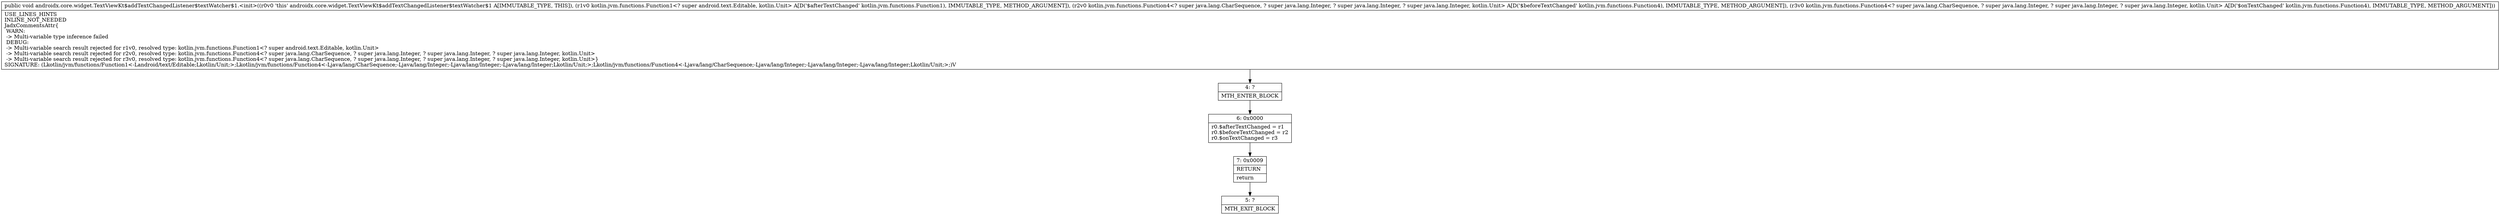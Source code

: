 digraph "CFG forandroidx.core.widget.TextViewKt$addTextChangedListener$textWatcher$1.\<init\>(Lkotlin\/jvm\/functions\/Function1;Lkotlin\/jvm\/functions\/Function4;Lkotlin\/jvm\/functions\/Function4;)V" {
Node_4 [shape=record,label="{4\:\ ?|MTH_ENTER_BLOCK\l}"];
Node_6 [shape=record,label="{6\:\ 0x0000|r0.$afterTextChanged = r1\lr0.$beforeTextChanged = r2\lr0.$onTextChanged = r3\l}"];
Node_7 [shape=record,label="{7\:\ 0x0009|RETURN\l|return\l}"];
Node_5 [shape=record,label="{5\:\ ?|MTH_EXIT_BLOCK\l}"];
MethodNode[shape=record,label="{public void androidx.core.widget.TextViewKt$addTextChangedListener$textWatcher$1.\<init\>((r0v0 'this' androidx.core.widget.TextViewKt$addTextChangedListener$textWatcher$1 A[IMMUTABLE_TYPE, THIS]), (r1v0 kotlin.jvm.functions.Function1\<? super android.text.Editable, kotlin.Unit\> A[D('$afterTextChanged' kotlin.jvm.functions.Function1), IMMUTABLE_TYPE, METHOD_ARGUMENT]), (r2v0 kotlin.jvm.functions.Function4\<? super java.lang.CharSequence, ? super java.lang.Integer, ? super java.lang.Integer, ? super java.lang.Integer, kotlin.Unit\> A[D('$beforeTextChanged' kotlin.jvm.functions.Function4), IMMUTABLE_TYPE, METHOD_ARGUMENT]), (r3v0 kotlin.jvm.functions.Function4\<? super java.lang.CharSequence, ? super java.lang.Integer, ? super java.lang.Integer, ? super java.lang.Integer, kotlin.Unit\> A[D('$onTextChanged' kotlin.jvm.functions.Function4), IMMUTABLE_TYPE, METHOD_ARGUMENT]))  | USE_LINES_HINTS\lINLINE_NOT_NEEDED\lJadxCommentsAttr\{\l WARN: \l \-\> Multi\-variable type inference failed\l DEBUG: \l \-\> Multi\-variable search result rejected for r1v0, resolved type: kotlin.jvm.functions.Function1\<? super android.text.Editable, kotlin.Unit\>\l \-\> Multi\-variable search result rejected for r2v0, resolved type: kotlin.jvm.functions.Function4\<? super java.lang.CharSequence, ? super java.lang.Integer, ? super java.lang.Integer, ? super java.lang.Integer, kotlin.Unit\>\l \-\> Multi\-variable search result rejected for r3v0, resolved type: kotlin.jvm.functions.Function4\<? super java.lang.CharSequence, ? super java.lang.Integer, ? super java.lang.Integer, ? super java.lang.Integer, kotlin.Unit\>\}\lSIGNATURE: (Lkotlin\/jvm\/functions\/Function1\<\-Landroid\/text\/Editable;Lkotlin\/Unit;\>;Lkotlin\/jvm\/functions\/Function4\<\-Ljava\/lang\/CharSequence;\-Ljava\/lang\/Integer;\-Ljava\/lang\/Integer;\-Ljava\/lang\/Integer;Lkotlin\/Unit;\>;Lkotlin\/jvm\/functions\/Function4\<\-Ljava\/lang\/CharSequence;\-Ljava\/lang\/Integer;\-Ljava\/lang\/Integer;\-Ljava\/lang\/Integer;Lkotlin\/Unit;\>;)V\l}"];
MethodNode -> Node_4;Node_4 -> Node_6;
Node_6 -> Node_7;
Node_7 -> Node_5;
}

